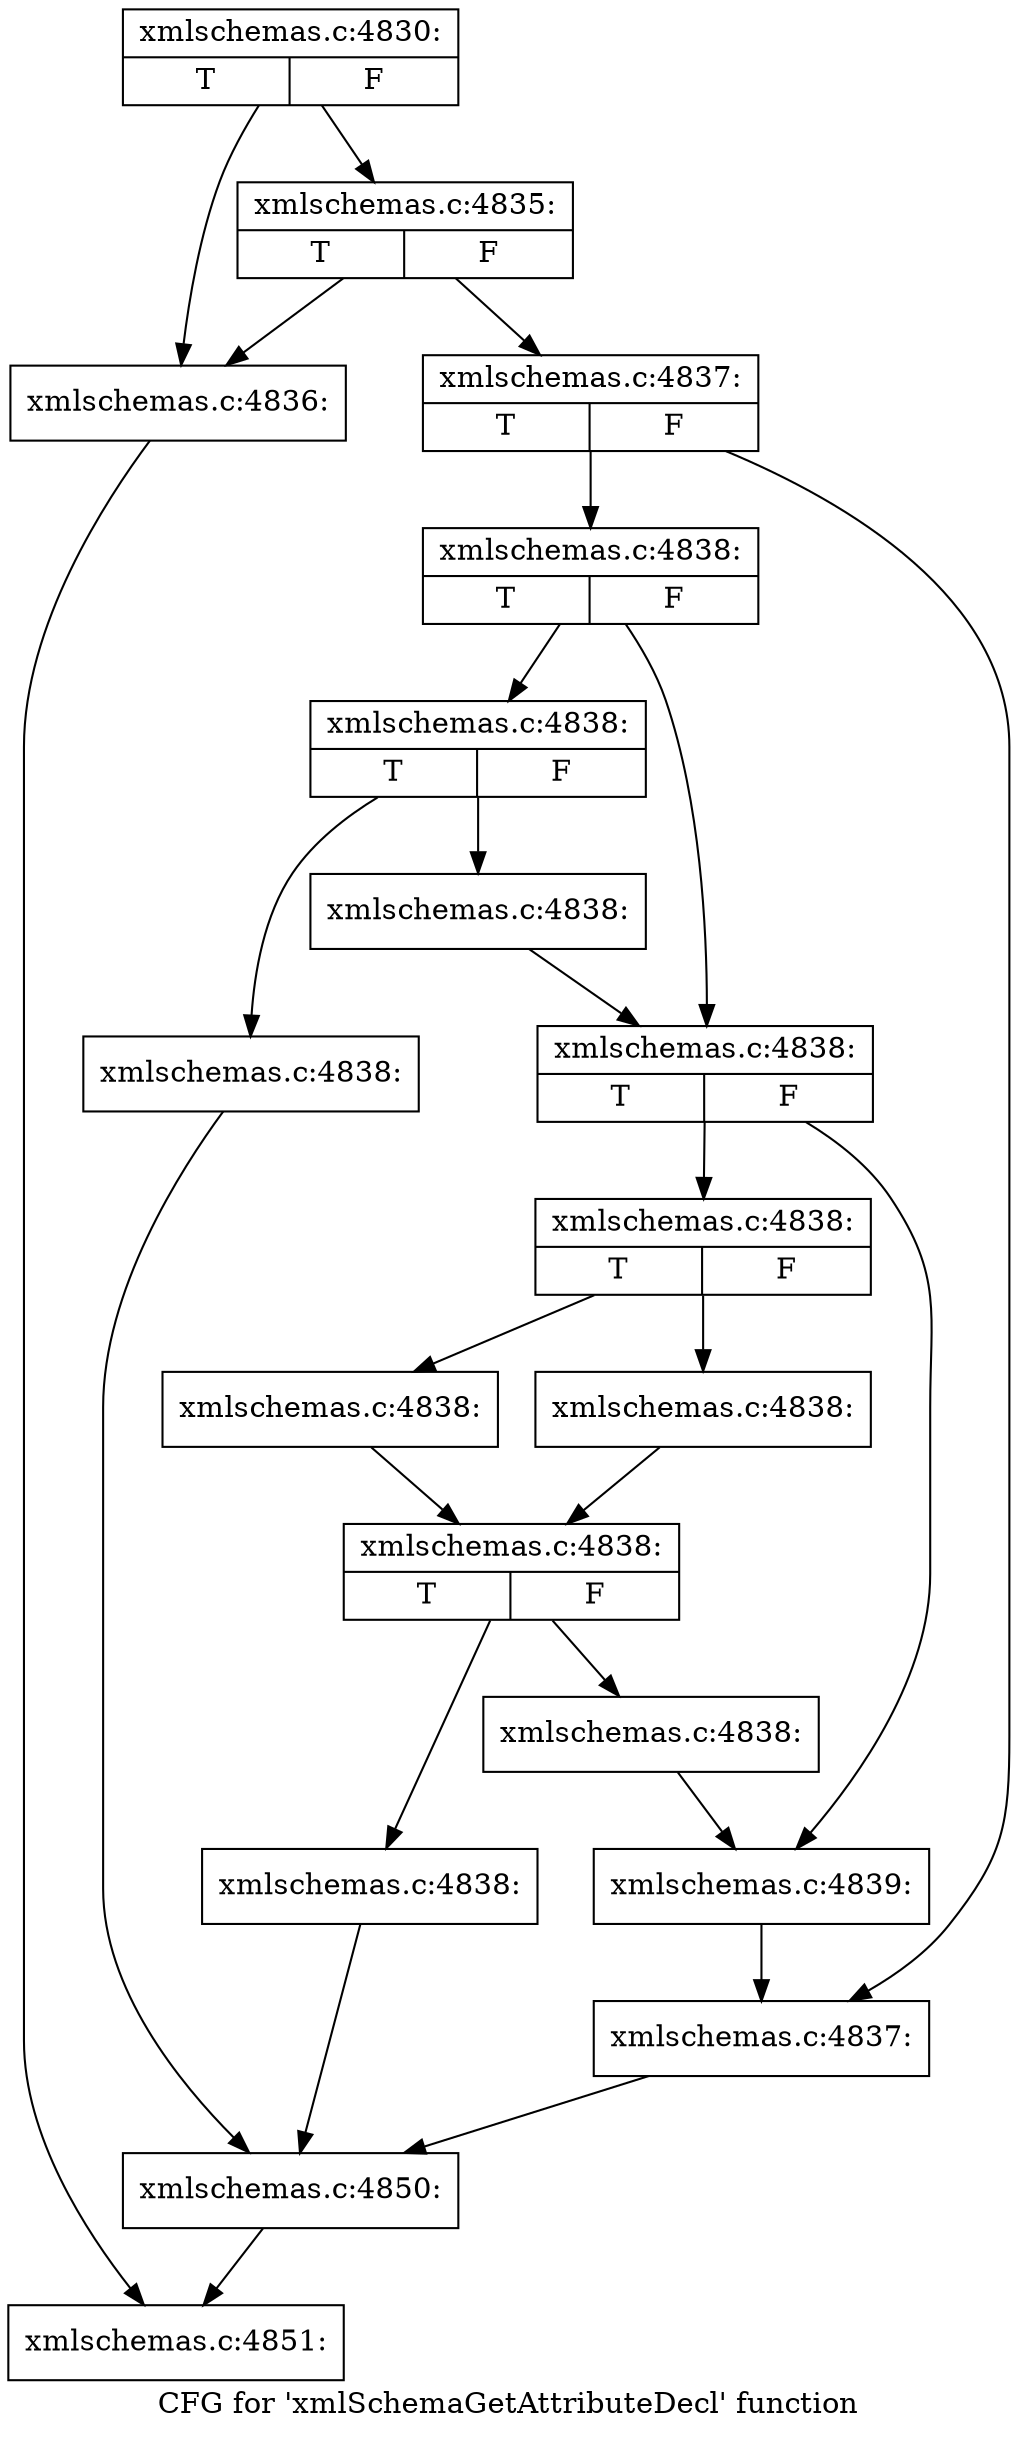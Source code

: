 digraph "CFG for 'xmlSchemaGetAttributeDecl' function" {
	label="CFG for 'xmlSchemaGetAttributeDecl' function";

	Node0x50a0a10 [shape=record,label="{xmlschemas.c:4830:|{<s0>T|<s1>F}}"];
	Node0x50a0a10 -> Node0x50a5580;
	Node0x50a0a10 -> Node0x50a5620;
	Node0x50a5620 [shape=record,label="{xmlschemas.c:4835:|{<s0>T|<s1>F}}"];
	Node0x50a5620 -> Node0x50a5580;
	Node0x50a5620 -> Node0x50a55d0;
	Node0x50a5580 [shape=record,label="{xmlschemas.c:4836:}"];
	Node0x50a5580 -> Node0x50a0e30;
	Node0x50a55d0 [shape=record,label="{xmlschemas.c:4837:|{<s0>T|<s1>F}}"];
	Node0x50a55d0 -> Node0x50a5ce0;
	Node0x50a55d0 -> Node0x50a5d30;
	Node0x50a5ce0 [shape=record,label="{xmlschemas.c:4838:|{<s0>T|<s1>F}}"];
	Node0x50a5ce0 -> Node0x50a60c0;
	Node0x50a5ce0 -> Node0x50a6110;
	Node0x50a60c0 [shape=record,label="{xmlschemas.c:4838:|{<s0>T|<s1>F}}"];
	Node0x50a60c0 -> Node0x50a6890;
	Node0x50a60c0 -> Node0x50a68e0;
	Node0x50a6890 [shape=record,label="{xmlschemas.c:4838:}"];
	Node0x50a6890 -> Node0x50a6a40;
	Node0x50a68e0 [shape=record,label="{xmlschemas.c:4838:}"];
	Node0x50a68e0 -> Node0x50a6110;
	Node0x50a6110 [shape=record,label="{xmlschemas.c:4838:|{<s0>T|<s1>F}}"];
	Node0x50a6110 -> Node0x50a7430;
	Node0x50a6110 -> Node0x50a7480;
	Node0x50a7430 [shape=record,label="{xmlschemas.c:4838:|{<s0>T|<s1>F}}"];
	Node0x50a7430 -> Node0x50a7b80;
	Node0x50a7430 -> Node0x50a7c20;
	Node0x50a7b80 [shape=record,label="{xmlschemas.c:4838:}"];
	Node0x50a7b80 -> Node0x50a7bd0;
	Node0x50a7c20 [shape=record,label="{xmlschemas.c:4838:}"];
	Node0x50a7c20 -> Node0x50a7bd0;
	Node0x50a7bd0 [shape=record,label="{xmlschemas.c:4838:|{<s0>T|<s1>F}}"];
	Node0x50a7bd0 -> Node0x50a8500;
	Node0x50a7bd0 -> Node0x50a8550;
	Node0x50a8500 [shape=record,label="{xmlschemas.c:4838:}"];
	Node0x50a8500 -> Node0x50a6a40;
	Node0x50a8550 [shape=record,label="{xmlschemas.c:4838:}"];
	Node0x50a8550 -> Node0x50a7480;
	Node0x50a7480 [shape=record,label="{xmlschemas.c:4839:}"];
	Node0x50a7480 -> Node0x50a5d30;
	Node0x50a5d30 [shape=record,label="{xmlschemas.c:4837:}"];
	Node0x50a5d30 -> Node0x50a6a40;
	Node0x50a6a40 [shape=record,label="{xmlschemas.c:4850:}"];
	Node0x50a6a40 -> Node0x50a0e30;
	Node0x50a0e30 [shape=record,label="{xmlschemas.c:4851:}"];
}
